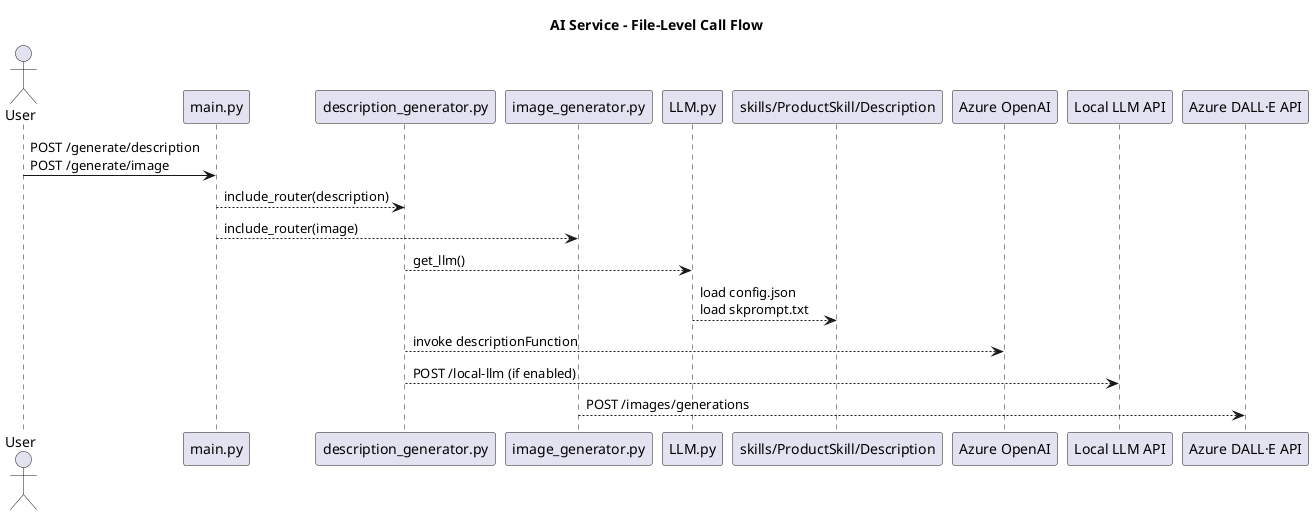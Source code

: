 @startuml
title AI Service - File-Level Call Flow

actor User
User -> main.py : POST /generate/description\nPOST /generate/image

main.py --> description_generator.py : include_router(description)
main.py --> image_generator.py : include_router(image)

description_generator.py --> LLM.py : get_llm()
LLM.py --> "skills/ProductSkill/Description" : load config.json\nload skprompt.txt

description_generator.py --> "Azure OpenAI" : invoke descriptionFunction
description_generator.py --> "Local LLM API" : POST /local-llm (if enabled)

image_generator.py --> "Azure DALL·E API" : POST /images/generations

@enduml